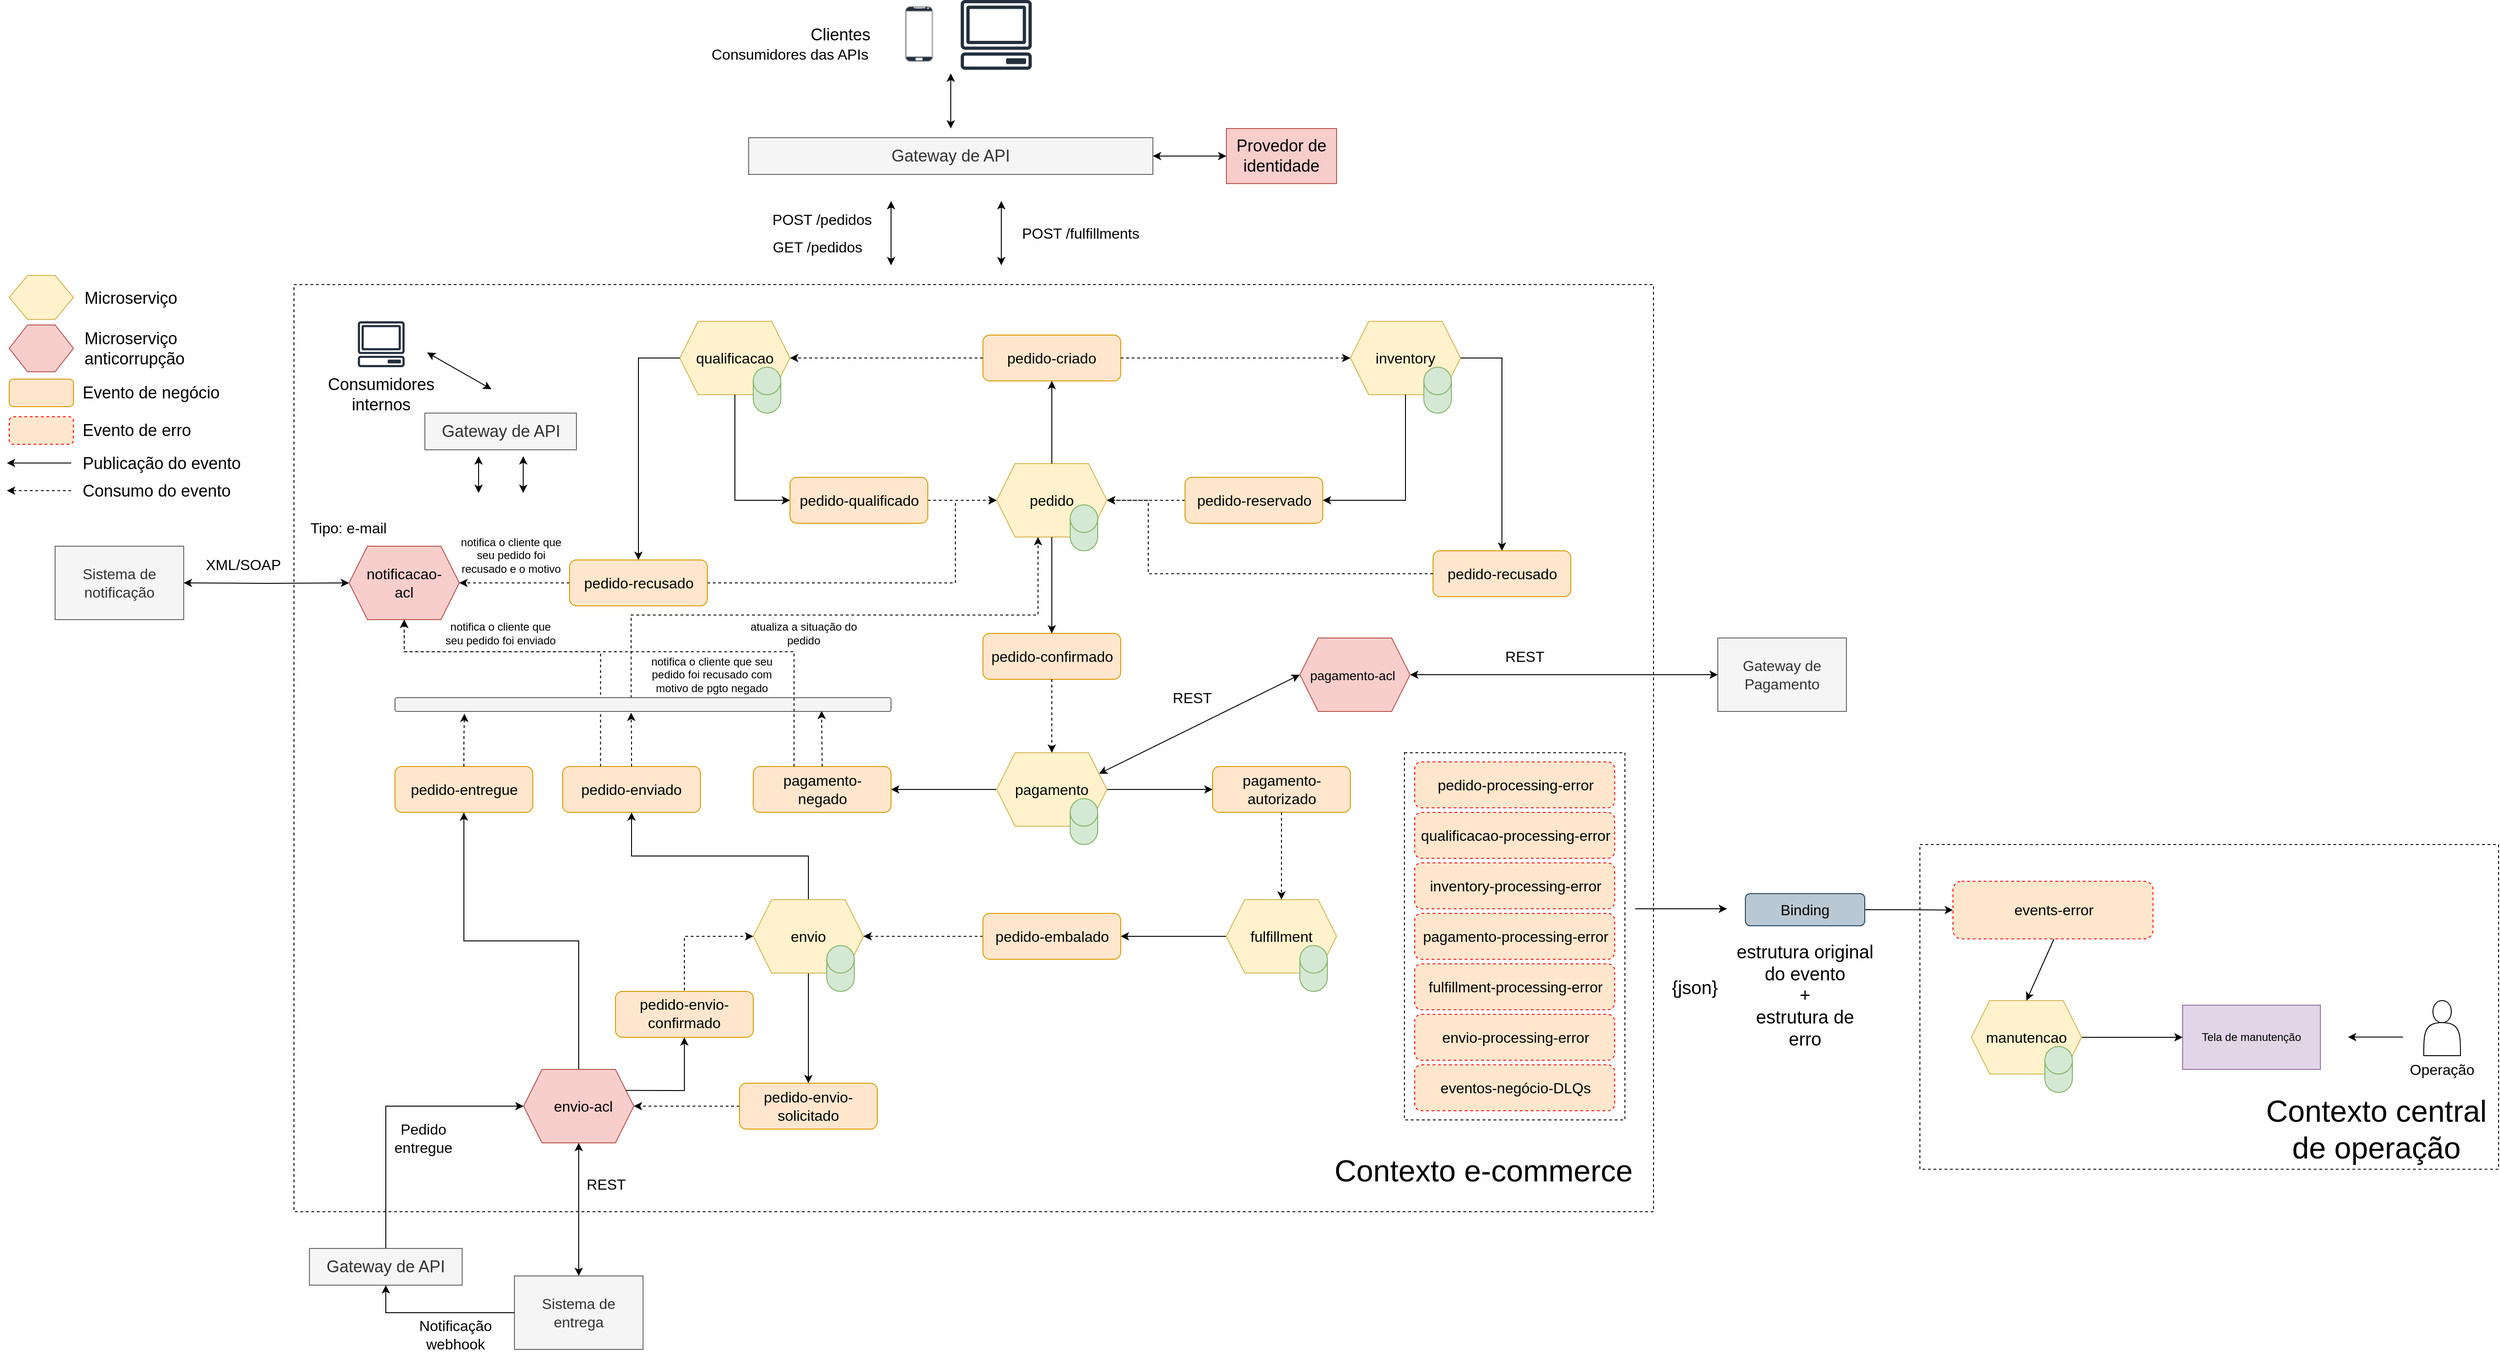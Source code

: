 <mxfile version="20.8.10" type="device"><diagram name="Página-1" id="nnZFmFOOJVzah6RzFUVj"><mxGraphModel dx="2688" dy="519" grid="1" gridSize="10" guides="1" tooltips="1" connect="1" arrows="1" fold="1" page="1" pageScale="1" pageWidth="827" pageHeight="1169" math="0" shadow="0"><root><mxCell id="0"/><mxCell id="1" parent="0"/><mxCell id="te5fHK1cPDC6PeYiowHv-1" value="" style="rounded=0;whiteSpace=wrap;html=1;fillColor=none;dashed=1;" vertex="1" parent="1"><mxGeometry x="-1320" y="350" width="1480" height="1010" as="geometry"/></mxCell><mxCell id="te5fHK1cPDC6PeYiowHv-2" value="" style="rounded=0;whiteSpace=wrap;html=1;fillColor=none;dashed=1;" vertex="1" parent="1"><mxGeometry x="-111.13" y="860" width="240" height="400" as="geometry"/></mxCell><mxCell id="te5fHK1cPDC6PeYiowHv-3" value="" style="rounded=0;whiteSpace=wrap;html=1;fillColor=none;dashed=1;" vertex="1" parent="1"><mxGeometry x="450" y="960" width="630" height="353.79" as="geometry"/></mxCell><mxCell id="te5fHK1cPDC6PeYiowHv-4" style="edgeStyle=orthogonalEdgeStyle;rounded=0;orthogonalLoop=1;jettySize=auto;html=1;exitX=0.5;exitY=0;exitDx=0;exitDy=0;entryX=0.5;entryY=1;entryDx=0;entryDy=0;" edge="1" parent="1" source="te5fHK1cPDC6PeYiowHv-6" target="te5fHK1cPDC6PeYiowHv-58"><mxGeometry relative="1" as="geometry"/></mxCell><mxCell id="te5fHK1cPDC6PeYiowHv-5" style="edgeStyle=orthogonalEdgeStyle;rounded=0;orthogonalLoop=1;jettySize=auto;html=1;exitX=0.5;exitY=1;exitDx=0;exitDy=0;entryX=0.5;entryY=0;entryDx=0;entryDy=0;" edge="1" parent="1" source="te5fHK1cPDC6PeYiowHv-6" target="te5fHK1cPDC6PeYiowHv-127"><mxGeometry relative="1" as="geometry"/></mxCell><mxCell id="te5fHK1cPDC6PeYiowHv-6" value="" style="shape=hexagon;perimeter=hexagonPerimeter2;whiteSpace=wrap;html=1;fixedSize=1;fillColor=#fff2cc;strokeColor=#d6b656;" vertex="1" parent="1"><mxGeometry x="-820" y="1020" width="120" height="80" as="geometry"/></mxCell><mxCell id="te5fHK1cPDC6PeYiowHv-7" value="envio" style="text;html=1;strokeColor=none;fillColor=none;align=center;verticalAlign=middle;whiteSpace=wrap;rounded=0;fontSize=16;" vertex="1" parent="1"><mxGeometry x="-800" y="1035" width="80" height="50" as="geometry"/></mxCell><mxCell id="te5fHK1cPDC6PeYiowHv-8" value="" style="shape=cylinder3;whiteSpace=wrap;html=1;boundedLbl=1;backgroundOutline=1;size=15;fontSize=18;fillColor=#d5e8d4;strokeColor=#82b366;" vertex="1" parent="1"><mxGeometry x="-740" y="1070" width="30" height="50" as="geometry"/></mxCell><mxCell id="te5fHK1cPDC6PeYiowHv-9" value="Gateway de API" style="rounded=0;whiteSpace=wrap;html=1;fontSize=18;fillColor=#f5f5f5;strokeColor=#666666;fontColor=#333333;" vertex="1" parent="1"><mxGeometry x="-825" y="190" width="440" height="40" as="geometry"/></mxCell><mxCell id="te5fHK1cPDC6PeYiowHv-10" value="" style="verticalLabelPosition=bottom;verticalAlign=top;html=1;shadow=0;dashed=0;strokeWidth=1;shape=mxgraph.android.phone2;strokeColor=#c0c0c0;fontSize=18;fillColor=#232F3D;" vertex="1" parent="1"><mxGeometry x="-654.5" y="47" width="30" height="60" as="geometry"/></mxCell><mxCell id="te5fHK1cPDC6PeYiowHv-11" value="" style="sketch=0;outlineConnect=0;fontColor=#232F3E;gradientColor=none;fillColor=#232F3D;strokeColor=none;dashed=0;verticalLabelPosition=bottom;verticalAlign=top;align=center;html=1;fontSize=12;fontStyle=0;aspect=fixed;pointerEvents=1;shape=mxgraph.aws4.client;" vertex="1" parent="1"><mxGeometry x="-594.5" y="40" width="78" height="76" as="geometry"/></mxCell><mxCell id="te5fHK1cPDC6PeYiowHv-12" value="&lt;font style=&quot;font-size: 18px;&quot;&gt;Clientes&lt;/font&gt;" style="text;html=1;strokeColor=none;fillColor=none;align=center;verticalAlign=middle;whiteSpace=wrap;rounded=0;fontSize=16;" vertex="1" parent="1"><mxGeometry x="-765" y="58" width="80" height="40" as="geometry"/></mxCell><mxCell id="te5fHK1cPDC6PeYiowHv-13" style="edgeStyle=orthogonalEdgeStyle;rounded=0;orthogonalLoop=1;jettySize=auto;html=1;exitX=0;exitY=0.5;exitDx=0;exitDy=0;entryX=1;entryY=0.5;entryDx=0;entryDy=0;" edge="1" parent="1" source="te5fHK1cPDC6PeYiowHv-16" target="te5fHK1cPDC6PeYiowHv-52"><mxGeometry relative="1" as="geometry"><mxPoint x="-620" y="960" as="targetPoint"/></mxGeometry></mxCell><mxCell id="te5fHK1cPDC6PeYiowHv-14" style="edgeStyle=orthogonalEdgeStyle;rounded=0;orthogonalLoop=1;jettySize=auto;html=1;exitX=1;exitY=0.5;exitDx=0;exitDy=0;entryX=0;entryY=0.5;entryDx=0;entryDy=0;" edge="1" parent="1" source="te5fHK1cPDC6PeYiowHv-16" target="te5fHK1cPDC6PeYiowHv-49"><mxGeometry relative="1" as="geometry"/></mxCell><mxCell id="te5fHK1cPDC6PeYiowHv-15" style="rounded=0;orthogonalLoop=1;jettySize=auto;html=1;exitX=1;exitY=0.25;exitDx=0;exitDy=0;entryX=0;entryY=0.5;entryDx=0;entryDy=0;startArrow=classic;startFill=1;" edge="1" parent="1" source="te5fHK1cPDC6PeYiowHv-16" target="te5fHK1cPDC6PeYiowHv-31"><mxGeometry relative="1" as="geometry"/></mxCell><mxCell id="te5fHK1cPDC6PeYiowHv-16" value="" style="shape=hexagon;perimeter=hexagonPerimeter2;whiteSpace=wrap;html=1;fixedSize=1;fillColor=#fff2cc;strokeColor=#d6b656;" vertex="1" parent="1"><mxGeometry x="-555" y="860" width="120" height="80" as="geometry"/></mxCell><mxCell id="te5fHK1cPDC6PeYiowHv-17" value="pagamento" style="text;html=1;strokeColor=none;fillColor=none;align=center;verticalAlign=middle;whiteSpace=wrap;rounded=0;fontSize=16;" vertex="1" parent="1"><mxGeometry x="-533.75" y="875" width="77.5" height="50" as="geometry"/></mxCell><mxCell id="te5fHK1cPDC6PeYiowHv-18" value="" style="shape=cylinder3;whiteSpace=wrap;html=1;boundedLbl=1;backgroundOutline=1;size=15;fontSize=18;fillColor=#d5e8d4;strokeColor=#82b366;" vertex="1" parent="1"><mxGeometry x="-475" y="910" width="30" height="50" as="geometry"/></mxCell><mxCell id="te5fHK1cPDC6PeYiowHv-19" value="" style="endArrow=classic;html=1;rounded=0;strokeWidth=1;fontSize=18;startArrow=classic;startFill=1;" edge="1" parent="1"><mxGeometry width="50" height="50" relative="1" as="geometry"><mxPoint x="-605" y="120" as="sourcePoint"/><mxPoint x="-605" y="180" as="targetPoint"/></mxGeometry></mxCell><mxCell id="te5fHK1cPDC6PeYiowHv-20" value="&lt;font style=&quot;font-size: 18px;&quot;&gt;Provedor de identidade&lt;/font&gt;" style="rounded=0;whiteSpace=wrap;html=1;fillColor=#f8cecc;strokeColor=#b85450;" vertex="1" parent="1"><mxGeometry x="-305" y="180" width="120" height="60" as="geometry"/></mxCell><mxCell id="te5fHK1cPDC6PeYiowHv-21" value="" style="endArrow=classic;startArrow=classic;html=1;rounded=0;fontSize=18;exitX=1;exitY=0.5;exitDx=0;exitDy=0;entryX=0;entryY=0.5;entryDx=0;entryDy=0;" edge="1" parent="1" source="te5fHK1cPDC6PeYiowHv-9" target="te5fHK1cPDC6PeYiowHv-20"><mxGeometry width="50" height="50" relative="1" as="geometry"><mxPoint x="-355" y="280" as="sourcePoint"/><mxPoint x="-305" y="230" as="targetPoint"/></mxGeometry></mxCell><mxCell id="te5fHK1cPDC6PeYiowHv-22" value="&lt;font style=&quot;font-size: 16px;&quot;&gt;POST /pedidos&lt;/font&gt;" style="text;html=1;strokeColor=none;fillColor=none;align=center;verticalAlign=middle;whiteSpace=wrap;rounded=0;fontSize=18;" vertex="1" parent="1"><mxGeometry x="-810" y="264" width="130" height="30" as="geometry"/></mxCell><mxCell id="te5fHK1cPDC6PeYiowHv-23" value="&lt;font style=&quot;font-size: 16px;&quot;&gt;POST /fulfillments&lt;/font&gt;" style="text;html=1;strokeColor=none;fillColor=none;align=center;verticalAlign=middle;whiteSpace=wrap;rounded=0;fontSize=18;" vertex="1" parent="1"><mxGeometry x="-537" y="279" width="147" height="30" as="geometry"/></mxCell><mxCell id="te5fHK1cPDC6PeYiowHv-24" value="&lt;font style=&quot;font-size: 33px;&quot;&gt;Contexto e-commerce&lt;/font&gt;" style="text;html=1;strokeColor=none;fillColor=none;align=center;verticalAlign=middle;whiteSpace=wrap;rounded=0;fontSize=16;" vertex="1" parent="1"><mxGeometry x="-195" y="1285" width="340" height="60" as="geometry"/></mxCell><mxCell id="te5fHK1cPDC6PeYiowHv-25" value="&lt;font style=&quot;font-size: 16px;&quot;&gt;Consumidores das APIs&lt;/font&gt;" style="text;html=1;strokeColor=none;fillColor=none;align=center;verticalAlign=middle;whiteSpace=wrap;rounded=0;fontSize=16;" vertex="1" parent="1"><mxGeometry x="-875" y="82" width="190" height="34" as="geometry"/></mxCell><mxCell id="te5fHK1cPDC6PeYiowHv-26" style="edgeStyle=orthogonalEdgeStyle;rounded=0;orthogonalLoop=1;jettySize=auto;html=1;exitX=0;exitY=0.5;exitDx=0;exitDy=0;entryX=1;entryY=0.5;entryDx=0;entryDy=0;" edge="1" parent="1" source="te5fHK1cPDC6PeYiowHv-27" target="te5fHK1cPDC6PeYiowHv-56"><mxGeometry relative="1" as="geometry"/></mxCell><mxCell id="te5fHK1cPDC6PeYiowHv-27" value="" style="shape=hexagon;perimeter=hexagonPerimeter2;whiteSpace=wrap;html=1;fixedSize=1;fillColor=#fff2cc;strokeColor=#d6b656;" vertex="1" parent="1"><mxGeometry x="-305" y="1020" width="120" height="80" as="geometry"/></mxCell><mxCell id="te5fHK1cPDC6PeYiowHv-28" value="fulfillment" style="text;html=1;strokeColor=none;fillColor=none;align=center;verticalAlign=middle;whiteSpace=wrap;rounded=0;fontSize=16;" vertex="1" parent="1"><mxGeometry x="-295" y="1035" width="100" height="50" as="geometry"/></mxCell><mxCell id="te5fHK1cPDC6PeYiowHv-29" value="" style="shape=cylinder3;whiteSpace=wrap;html=1;boundedLbl=1;backgroundOutline=1;size=15;fontSize=18;fillColor=#d5e8d4;strokeColor=#82b366;" vertex="1" parent="1"><mxGeometry x="-225" y="1070" width="30" height="50" as="geometry"/></mxCell><mxCell id="te5fHK1cPDC6PeYiowHv-30" style="edgeStyle=orthogonalEdgeStyle;rounded=0;orthogonalLoop=1;jettySize=auto;html=1;exitX=1;exitY=0.5;exitDx=0;exitDy=0;entryX=0;entryY=0.5;entryDx=0;entryDy=0;startArrow=classic;startFill=1;" edge="1" parent="1" source="te5fHK1cPDC6PeYiowHv-31" target="te5fHK1cPDC6PeYiowHv-138"><mxGeometry relative="1" as="geometry"/></mxCell><mxCell id="te5fHK1cPDC6PeYiowHv-31" value="" style="shape=hexagon;perimeter=hexagonPerimeter2;whiteSpace=wrap;html=1;fixedSize=1;fillColor=#f8cecc;strokeColor=#b85450;" vertex="1" parent="1"><mxGeometry x="-225" y="735" width="120" height="80" as="geometry"/></mxCell><mxCell id="te5fHK1cPDC6PeYiowHv-32" value="&lt;font style=&quot;font-size: 14px;&quot;&gt;pagamento-acl&lt;/font&gt;" style="text;html=1;strokeColor=none;fillColor=none;align=center;verticalAlign=middle;whiteSpace=wrap;rounded=0;fontSize=16;" vertex="1" parent="1"><mxGeometry x="-215" y="750" width="95" height="50" as="geometry"/></mxCell><mxCell id="te5fHK1cPDC6PeYiowHv-33" style="edgeStyle=orthogonalEdgeStyle;rounded=0;orthogonalLoop=1;jettySize=auto;html=1;exitX=0.5;exitY=1;exitDx=0;exitDy=0;startArrow=classic;startFill=1;" edge="1" parent="1" source="te5fHK1cPDC6PeYiowHv-35" target="te5fHK1cPDC6PeYiowHv-129"><mxGeometry relative="1" as="geometry"/></mxCell><mxCell id="te5fHK1cPDC6PeYiowHv-34" style="edgeStyle=orthogonalEdgeStyle;rounded=0;orthogonalLoop=1;jettySize=auto;html=1;exitX=0.5;exitY=0;exitDx=0;exitDy=0;entryX=0.5;entryY=1;entryDx=0;entryDy=0;" edge="1" parent="1" source="te5fHK1cPDC6PeYiowHv-35" target="te5fHK1cPDC6PeYiowHv-64"><mxGeometry relative="1" as="geometry"/></mxCell><mxCell id="te5fHK1cPDC6PeYiowHv-35" value="" style="shape=hexagon;perimeter=hexagonPerimeter2;whiteSpace=wrap;html=1;fixedSize=1;fillColor=#f8cecc;strokeColor=#b85450;" vertex="1" parent="1"><mxGeometry x="-1070" y="1205" width="120" height="80" as="geometry"/></mxCell><mxCell id="te5fHK1cPDC6PeYiowHv-36" value="&lt;font style=&quot;font-size: 16px;&quot;&gt;envio-acl&lt;/font&gt;" style="text;html=1;strokeColor=none;fillColor=none;align=center;verticalAlign=middle;whiteSpace=wrap;rounded=0;fontSize=16;" vertex="1" parent="1"><mxGeometry x="-1040" y="1220" width="70" height="50" as="geometry"/></mxCell><mxCell id="te5fHK1cPDC6PeYiowHv-37" value="" style="shape=hexagon;perimeter=hexagonPerimeter2;whiteSpace=wrap;html=1;fixedSize=1;fillColor=#f8cecc;strokeColor=#b85450;" vertex="1" parent="1"><mxGeometry x="-1260" y="635" width="120" height="80" as="geometry"/></mxCell><mxCell id="te5fHK1cPDC6PeYiowHv-38" style="edgeStyle=orthogonalEdgeStyle;rounded=0;orthogonalLoop=1;jettySize=auto;html=1;startArrow=classic;startFill=1;" edge="1" parent="1" target="te5fHK1cPDC6PeYiowHv-135"><mxGeometry relative="1" as="geometry"><mxPoint x="-1260" y="675" as="sourcePoint"/></mxGeometry></mxCell><mxCell id="te5fHK1cPDC6PeYiowHv-39" value="&lt;font style=&quot;font-size: 16px;&quot;&gt;notificacao-acl&lt;/font&gt;" style="text;html=1;strokeColor=none;fillColor=none;align=center;verticalAlign=middle;whiteSpace=wrap;rounded=0;fontSize=16;" vertex="1" parent="1"><mxGeometry x="-1250" y="650" width="100" height="50" as="geometry"/></mxCell><mxCell id="te5fHK1cPDC6PeYiowHv-40" style="edgeStyle=orthogonalEdgeStyle;rounded=0;orthogonalLoop=1;jettySize=auto;html=1;exitX=1;exitY=0.5;exitDx=0;exitDy=0;entryX=0;entryY=0.5;entryDx=0;entryDy=0;dashed=1;" edge="1" parent="1" source="te5fHK1cPDC6PeYiowHv-106" target="te5fHK1cPDC6PeYiowHv-88"><mxGeometry relative="1" as="geometry"/></mxCell><mxCell id="te5fHK1cPDC6PeYiowHv-41" style="edgeStyle=orthogonalEdgeStyle;rounded=0;orthogonalLoop=1;jettySize=auto;html=1;exitX=0;exitY=0.5;exitDx=0;exitDy=0;entryX=1;entryY=0.5;entryDx=0;entryDy=0;dashed=1;" edge="1" parent="1" source="te5fHK1cPDC6PeYiowHv-109" target="te5fHK1cPDC6PeYiowHv-88"><mxGeometry relative="1" as="geometry"/></mxCell><mxCell id="te5fHK1cPDC6PeYiowHv-42" value="" style="rounded=1;whiteSpace=wrap;html=1;fillColor=#ffe6cc;strokeColor=#d79b00;" vertex="1" parent="1"><mxGeometry x="-570" y="730" width="150" height="50" as="geometry"/></mxCell><mxCell id="te5fHK1cPDC6PeYiowHv-43" style="edgeStyle=orthogonalEdgeStyle;rounded=0;orthogonalLoop=1;jettySize=auto;html=1;exitX=0.5;exitY=1;exitDx=0;exitDy=0;entryX=0.5;entryY=0;entryDx=0;entryDy=0;dashed=1;" edge="1" parent="1" source="te5fHK1cPDC6PeYiowHv-44" target="te5fHK1cPDC6PeYiowHv-16"><mxGeometry relative="1" as="geometry"/></mxCell><mxCell id="te5fHK1cPDC6PeYiowHv-44" value="pedido-confirmado" style="text;html=1;strokeColor=none;fillColor=none;align=center;verticalAlign=middle;whiteSpace=wrap;rounded=0;fontSize=16;" vertex="1" parent="1"><mxGeometry x="-562.5" y="730" width="135" height="50" as="geometry"/></mxCell><mxCell id="te5fHK1cPDC6PeYiowHv-45" style="edgeStyle=orthogonalEdgeStyle;rounded=0;orthogonalLoop=1;jettySize=auto;html=1;exitX=1;exitY=0.5;exitDx=0;exitDy=0;entryX=0;entryY=0.5;entryDx=0;entryDy=0;dashed=1;" edge="1" parent="1" source="te5fHK1cPDC6PeYiowHv-47" target="te5fHK1cPDC6PeYiowHv-88"><mxGeometry relative="1" as="geometry"><Array as="points"><mxPoint x="-600" y="675"/><mxPoint x="-600" y="585"/></Array></mxGeometry></mxCell><mxCell id="te5fHK1cPDC6PeYiowHv-46" style="edgeStyle=orthogonalEdgeStyle;rounded=0;orthogonalLoop=1;jettySize=auto;html=1;exitX=0;exitY=0.5;exitDx=0;exitDy=0;entryX=1;entryY=0.5;entryDx=0;entryDy=0;dashed=1;" edge="1" parent="1" source="te5fHK1cPDC6PeYiowHv-47" target="te5fHK1cPDC6PeYiowHv-37"><mxGeometry relative="1" as="geometry"/></mxCell><mxCell id="te5fHK1cPDC6PeYiowHv-47" value="" style="rounded=1;whiteSpace=wrap;html=1;fillColor=#ffe6cc;strokeColor=#d79b00;" vertex="1" parent="1"><mxGeometry x="-1020" y="650" width="150" height="50" as="geometry"/></mxCell><mxCell id="te5fHK1cPDC6PeYiowHv-48" value="pedido-recusado" style="text;html=1;strokeColor=none;fillColor=none;align=center;verticalAlign=middle;whiteSpace=wrap;rounded=0;fontSize=16;" vertex="1" parent="1"><mxGeometry x="-1012.5" y="650" width="135" height="50" as="geometry"/></mxCell><mxCell id="te5fHK1cPDC6PeYiowHv-49" value="" style="rounded=1;whiteSpace=wrap;html=1;fillColor=#ffe6cc;strokeColor=#d79b00;" vertex="1" parent="1"><mxGeometry x="-320" y="875" width="150" height="50" as="geometry"/></mxCell><mxCell id="te5fHK1cPDC6PeYiowHv-50" style="edgeStyle=orthogonalEdgeStyle;rounded=0;orthogonalLoop=1;jettySize=auto;html=1;entryX=0.5;entryY=0;entryDx=0;entryDy=0;dashed=1;" edge="1" parent="1" source="te5fHK1cPDC6PeYiowHv-51" target="te5fHK1cPDC6PeYiowHv-27"><mxGeometry relative="1" as="geometry"/></mxCell><mxCell id="te5fHK1cPDC6PeYiowHv-51" value="pagamento-autorizado" style="text;html=1;strokeColor=none;fillColor=none;align=center;verticalAlign=middle;whiteSpace=wrap;rounded=0;fontSize=16;" vertex="1" parent="1"><mxGeometry x="-312.5" y="875" width="135" height="50" as="geometry"/></mxCell><mxCell id="te5fHK1cPDC6PeYiowHv-52" value="" style="rounded=1;whiteSpace=wrap;html=1;fillColor=#ffe6cc;strokeColor=#d79b00;" vertex="1" parent="1"><mxGeometry x="-820" y="875" width="150" height="50" as="geometry"/></mxCell><mxCell id="te5fHK1cPDC6PeYiowHv-53" style="rounded=0;orthogonalLoop=1;jettySize=auto;html=1;exitX=0.5;exitY=0;exitDx=0;exitDy=0;entryX=0.86;entryY=0.95;entryDx=0;entryDy=0;entryPerimeter=0;dashed=1;" edge="1" parent="1" source="te5fHK1cPDC6PeYiowHv-54" target="te5fHK1cPDC6PeYiowHv-134"><mxGeometry relative="1" as="geometry"><mxPoint x="-740" y="840" as="targetPoint"/></mxGeometry></mxCell><mxCell id="te5fHK1cPDC6PeYiowHv-54" value="pagamento-negado" style="text;html=1;strokeColor=none;fillColor=none;align=center;verticalAlign=middle;whiteSpace=wrap;rounded=0;fontSize=16;" vertex="1" parent="1"><mxGeometry x="-806.25" y="875" width="122.5" height="50" as="geometry"/></mxCell><mxCell id="te5fHK1cPDC6PeYiowHv-55" style="edgeStyle=orthogonalEdgeStyle;rounded=0;orthogonalLoop=1;jettySize=auto;html=1;exitX=0;exitY=0.5;exitDx=0;exitDy=0;entryX=1;entryY=0.5;entryDx=0;entryDy=0;dashed=1;" edge="1" parent="1" source="te5fHK1cPDC6PeYiowHv-56" target="te5fHK1cPDC6PeYiowHv-6"><mxGeometry relative="1" as="geometry"/></mxCell><mxCell id="te5fHK1cPDC6PeYiowHv-56" value="" style="rounded=1;whiteSpace=wrap;html=1;fillColor=#ffe6cc;strokeColor=#d79b00;" vertex="1" parent="1"><mxGeometry x="-570" y="1035" width="150" height="50" as="geometry"/></mxCell><mxCell id="te5fHK1cPDC6PeYiowHv-57" value="pedido-embalado" style="text;html=1;strokeColor=none;fillColor=none;align=center;verticalAlign=middle;whiteSpace=wrap;rounded=0;fontSize=16;" vertex="1" parent="1"><mxGeometry x="-562.5" y="1035" width="135" height="50" as="geometry"/></mxCell><mxCell id="te5fHK1cPDC6PeYiowHv-58" value="" style="rounded=1;whiteSpace=wrap;html=1;fillColor=#ffe6cc;strokeColor=#d79b00;" vertex="1" parent="1"><mxGeometry x="-1027.5" y="875" width="150" height="50" as="geometry"/></mxCell><mxCell id="te5fHK1cPDC6PeYiowHv-59" style="edgeStyle=orthogonalEdgeStyle;rounded=0;orthogonalLoop=1;jettySize=auto;html=1;exitX=0.5;exitY=0;exitDx=0;exitDy=0;entryX=0.476;entryY=1.089;entryDx=0;entryDy=0;entryPerimeter=0;dashed=1;" edge="1" parent="1" source="te5fHK1cPDC6PeYiowHv-61" target="te5fHK1cPDC6PeYiowHv-134"><mxGeometry relative="1" as="geometry"/></mxCell><mxCell id="te5fHK1cPDC6PeYiowHv-60" style="edgeStyle=orthogonalEdgeStyle;rounded=0;orthogonalLoop=1;jettySize=auto;html=1;exitX=0.25;exitY=0;exitDx=0;exitDy=0;entryX=0.5;entryY=1;entryDx=0;entryDy=0;dashed=1;" edge="1" parent="1" source="te5fHK1cPDC6PeYiowHv-61" target="te5fHK1cPDC6PeYiowHv-37"><mxGeometry relative="1" as="geometry"><Array as="points"><mxPoint x="-986" y="750"/><mxPoint x="-1200" y="750"/></Array></mxGeometry></mxCell><mxCell id="te5fHK1cPDC6PeYiowHv-61" value="pedido-enviado" style="text;html=1;strokeColor=none;fillColor=none;align=center;verticalAlign=middle;whiteSpace=wrap;rounded=0;fontSize=16;" vertex="1" parent="1"><mxGeometry x="-1020" y="875" width="135" height="50" as="geometry"/></mxCell><mxCell id="te5fHK1cPDC6PeYiowHv-62" value="" style="rounded=1;whiteSpace=wrap;html=1;fillColor=#ffe6cc;strokeColor=#d79b00;" vertex="1" parent="1"><mxGeometry x="-1210" y="875" width="150" height="50" as="geometry"/></mxCell><mxCell id="te5fHK1cPDC6PeYiowHv-63" style="edgeStyle=orthogonalEdgeStyle;rounded=0;orthogonalLoop=1;jettySize=auto;html=1;exitX=0.5;exitY=0;exitDx=0;exitDy=0;entryX=0.14;entryY=1.163;entryDx=0;entryDy=0;entryPerimeter=0;dashed=1;" edge="1" parent="1" source="te5fHK1cPDC6PeYiowHv-64" target="te5fHK1cPDC6PeYiowHv-134"><mxGeometry relative="1" as="geometry"/></mxCell><mxCell id="te5fHK1cPDC6PeYiowHv-64" value="pedido-entregue" style="text;html=1;strokeColor=none;fillColor=none;align=center;verticalAlign=middle;whiteSpace=wrap;rounded=0;fontSize=16;" vertex="1" parent="1"><mxGeometry x="-1202.5" y="875" width="135" height="50" as="geometry"/></mxCell><mxCell id="te5fHK1cPDC6PeYiowHv-65" value="" style="group" connectable="0" vertex="1" parent="1"><mxGeometry x="-100" y="1035" width="220" height="50" as="geometry"/></mxCell><mxCell id="te5fHK1cPDC6PeYiowHv-66" value="" style="rounded=1;whiteSpace=wrap;html=1;fillColor=#ffe6cc;strokeColor=#FF0000;dashed=1;" vertex="1" parent="te5fHK1cPDC6PeYiowHv-65"><mxGeometry width="217.75" height="50" as="geometry"/></mxCell><mxCell id="te5fHK1cPDC6PeYiowHv-67" value="&lt;font style=&quot;font-size: 16px;&quot;&gt;pagamento-processing-error&lt;/font&gt;" style="text;html=1;strokeColor=none;fillColor=none;align=center;verticalAlign=middle;whiteSpace=wrap;rounded=0;fontSize=16;" vertex="1" parent="te5fHK1cPDC6PeYiowHv-65"><mxGeometry width="220" height="50" as="geometry"/></mxCell><mxCell id="te5fHK1cPDC6PeYiowHv-68" value="" style="group" connectable="0" vertex="1" parent="1"><mxGeometry x="-100" y="1145" width="220" height="50" as="geometry"/></mxCell><mxCell id="te5fHK1cPDC6PeYiowHv-69" value="" style="rounded=1;whiteSpace=wrap;html=1;fillColor=#ffe6cc;strokeColor=#FF0000;dashed=1;" vertex="1" parent="te5fHK1cPDC6PeYiowHv-68"><mxGeometry width="217.75" height="50" as="geometry"/></mxCell><mxCell id="te5fHK1cPDC6PeYiowHv-70" value="&lt;font style=&quot;font-size: 16px;&quot;&gt;envio-processing-error&lt;/font&gt;" style="text;html=1;strokeColor=none;fillColor=none;align=center;verticalAlign=middle;whiteSpace=wrap;rounded=0;fontSize=16;" vertex="1" parent="te5fHK1cPDC6PeYiowHv-68"><mxGeometry width="220" height="50" as="geometry"/></mxCell><mxCell id="te5fHK1cPDC6PeYiowHv-71" value="" style="group" connectable="0" vertex="1" parent="1"><mxGeometry x="-100" y="870" width="220" height="50" as="geometry"/></mxCell><mxCell id="te5fHK1cPDC6PeYiowHv-72" value="" style="rounded=1;whiteSpace=wrap;html=1;fillColor=#ffe6cc;strokeColor=#FF0000;dashed=1;" vertex="1" parent="te5fHK1cPDC6PeYiowHv-71"><mxGeometry width="217.75" height="50" as="geometry"/></mxCell><mxCell id="te5fHK1cPDC6PeYiowHv-73" value="&lt;font style=&quot;font-size: 16px;&quot;&gt;pedido-processing-error&lt;/font&gt;" style="text;html=1;strokeColor=none;fillColor=none;align=center;verticalAlign=middle;whiteSpace=wrap;rounded=0;fontSize=16;" vertex="1" parent="te5fHK1cPDC6PeYiowHv-71"><mxGeometry width="220" height="50" as="geometry"/></mxCell><mxCell id="te5fHK1cPDC6PeYiowHv-74" value="" style="group" connectable="0" vertex="1" parent="1"><mxGeometry x="-100" y="980" width="220" height="50" as="geometry"/></mxCell><mxCell id="te5fHK1cPDC6PeYiowHv-75" value="" style="rounded=1;whiteSpace=wrap;html=1;fillColor=#ffe6cc;strokeColor=#FF0000;dashed=1;" vertex="1" parent="te5fHK1cPDC6PeYiowHv-74"><mxGeometry width="217.75" height="50" as="geometry"/></mxCell><mxCell id="te5fHK1cPDC6PeYiowHv-76" value="&lt;font style=&quot;font-size: 16px;&quot;&gt;inventory-processing-error&lt;/font&gt;" style="text;html=1;strokeColor=none;fillColor=none;align=center;verticalAlign=middle;whiteSpace=wrap;rounded=0;fontSize=16;" vertex="1" parent="te5fHK1cPDC6PeYiowHv-74"><mxGeometry width="220" height="50" as="geometry"/></mxCell><mxCell id="te5fHK1cPDC6PeYiowHv-77" value="" style="group" connectable="0" vertex="1" parent="1"><mxGeometry x="-100" y="1090" width="220" height="50" as="geometry"/></mxCell><mxCell id="te5fHK1cPDC6PeYiowHv-78" value="" style="rounded=1;whiteSpace=wrap;html=1;fillColor=#ffe6cc;strokeColor=#FF0000;dashed=1;" vertex="1" parent="te5fHK1cPDC6PeYiowHv-77"><mxGeometry width="217.75" height="50" as="geometry"/></mxCell><mxCell id="te5fHK1cPDC6PeYiowHv-79" value="&lt;font style=&quot;font-size: 16px;&quot;&gt;fulfillment-processing-error&lt;/font&gt;" style="text;html=1;strokeColor=none;fillColor=none;align=center;verticalAlign=middle;whiteSpace=wrap;rounded=0;fontSize=16;" vertex="1" parent="te5fHK1cPDC6PeYiowHv-77"><mxGeometry width="220" height="50" as="geometry"/></mxCell><mxCell id="te5fHK1cPDC6PeYiowHv-80" style="edgeStyle=orthogonalEdgeStyle;rounded=0;orthogonalLoop=1;jettySize=auto;html=1;exitX=1;exitY=0.5;exitDx=0;exitDy=0;entryX=0;entryY=0.5;entryDx=0;entryDy=0;" edge="1" parent="1" source="te5fHK1cPDC6PeYiowHv-81" target="te5fHK1cPDC6PeYiowHv-152"><mxGeometry relative="1" as="geometry"/></mxCell><mxCell id="te5fHK1cPDC6PeYiowHv-81" value="" style="shape=hexagon;perimeter=hexagonPerimeter2;whiteSpace=wrap;html=1;fixedSize=1;fillColor=#fff2cc;strokeColor=#d6b656;" vertex="1" parent="1"><mxGeometry x="506" y="1130" width="120" height="80" as="geometry"/></mxCell><mxCell id="te5fHK1cPDC6PeYiowHv-82" value="manutencao" style="text;html=1;strokeColor=none;fillColor=none;align=center;verticalAlign=middle;whiteSpace=wrap;rounded=0;fontSize=16;" vertex="1" parent="1"><mxGeometry x="516" y="1145" width="100" height="50" as="geometry"/></mxCell><mxCell id="te5fHK1cPDC6PeYiowHv-83" value="" style="shape=cylinder3;whiteSpace=wrap;html=1;boundedLbl=1;backgroundOutline=1;size=15;fontSize=18;fillColor=#d5e8d4;strokeColor=#82b366;" vertex="1" parent="1"><mxGeometry x="586" y="1180" width="30" height="50" as="geometry"/></mxCell><mxCell id="te5fHK1cPDC6PeYiowHv-84" value="&lt;font style=&quot;font-size: 18px;&quot;&gt;Consumidores&lt;br&gt;internos&lt;/font&gt;" style="text;html=1;strokeColor=none;fillColor=none;align=center;verticalAlign=middle;whiteSpace=wrap;rounded=0;fontSize=16;" vertex="1" parent="1"><mxGeometry x="-1295" y="450" width="140" height="40" as="geometry"/></mxCell><mxCell id="te5fHK1cPDC6PeYiowHv-85" value="" style="sketch=0;outlineConnect=0;fontColor=#232F3E;gradientColor=none;fillColor=#232F3D;strokeColor=none;dashed=0;verticalLabelPosition=bottom;verticalAlign=top;align=center;html=1;fontSize=12;fontStyle=0;aspect=fixed;pointerEvents=1;shape=mxgraph.aws4.client;" vertex="1" parent="1"><mxGeometry x="-1250.66" y="390" width="51.32" height="50" as="geometry"/></mxCell><mxCell id="te5fHK1cPDC6PeYiowHv-86" value="" style="endArrow=classic;startArrow=classic;html=1;rounded=0;" edge="1" parent="1"><mxGeometry width="50" height="50" relative="1" as="geometry"><mxPoint x="-1175" y="424" as="sourcePoint"/><mxPoint x="-1105" y="464" as="targetPoint"/></mxGeometry></mxCell><mxCell id="te5fHK1cPDC6PeYiowHv-87" value="" style="group" connectable="0" vertex="1" parent="1"><mxGeometry x="-555" y="540" width="120" height="100" as="geometry"/></mxCell><mxCell id="te5fHK1cPDC6PeYiowHv-88" value="" style="shape=hexagon;perimeter=hexagonPerimeter2;whiteSpace=wrap;html=1;fixedSize=1;fillColor=#fff2cc;strokeColor=#d6b656;" vertex="1" parent="te5fHK1cPDC6PeYiowHv-87"><mxGeometry y="5" width="120" height="80" as="geometry"/></mxCell><mxCell id="te5fHK1cPDC6PeYiowHv-89" value="pedido" style="text;html=1;strokeColor=none;fillColor=none;align=center;verticalAlign=middle;whiteSpace=wrap;rounded=0;fontSize=16;" vertex="1" parent="te5fHK1cPDC6PeYiowHv-87"><mxGeometry x="20.25" y="30" width="79.5" height="30" as="geometry"/></mxCell><mxCell id="te5fHK1cPDC6PeYiowHv-90" value="" style="shape=cylinder3;whiteSpace=wrap;html=1;boundedLbl=1;backgroundOutline=1;size=15;fontSize=18;fillColor=#d5e8d4;strokeColor=#82b366;" vertex="1" parent="te5fHK1cPDC6PeYiowHv-87"><mxGeometry x="80" y="50" width="30" height="50" as="geometry"/></mxCell><mxCell id="te5fHK1cPDC6PeYiowHv-91" value="" style="endArrow=classic;startArrow=classic;html=1;rounded=0;" edge="1" parent="1"><mxGeometry width="50" height="50" relative="1" as="geometry"><mxPoint x="-670" y="329" as="sourcePoint"/><mxPoint x="-670" y="259" as="targetPoint"/></mxGeometry></mxCell><mxCell id="te5fHK1cPDC6PeYiowHv-92" value="&lt;font style=&quot;font-size: 16px;&quot;&gt;GET /pedidos&lt;/font&gt;" style="text;html=1;strokeColor=none;fillColor=none;align=center;verticalAlign=middle;whiteSpace=wrap;rounded=0;fontSize=18;" vertex="1" parent="1"><mxGeometry x="-815" y="294" width="130" height="30" as="geometry"/></mxCell><mxCell id="te5fHK1cPDC6PeYiowHv-93" value="" style="group" connectable="0" vertex="1" parent="1"><mxGeometry x="-900" y="390" width="120" height="110" as="geometry"/></mxCell><mxCell id="te5fHK1cPDC6PeYiowHv-94" value="" style="shape=hexagon;perimeter=hexagonPerimeter2;whiteSpace=wrap;html=1;fixedSize=1;fillColor=#fff2cc;strokeColor=#d6b656;" vertex="1" parent="te5fHK1cPDC6PeYiowHv-93"><mxGeometry width="120" height="80" as="geometry"/></mxCell><mxCell id="te5fHK1cPDC6PeYiowHv-95" value="qualificacao" style="text;html=1;strokeColor=none;fillColor=none;align=center;verticalAlign=middle;whiteSpace=wrap;rounded=0;fontSize=16;" vertex="1" parent="te5fHK1cPDC6PeYiowHv-93"><mxGeometry x="10" y="15" width="100" height="50" as="geometry"/></mxCell><mxCell id="te5fHK1cPDC6PeYiowHv-96" value="" style="shape=cylinder3;whiteSpace=wrap;html=1;boundedLbl=1;backgroundOutline=1;size=15;fontSize=18;fillColor=#d5e8d4;strokeColor=#82b366;" vertex="1" parent="te5fHK1cPDC6PeYiowHv-93"><mxGeometry x="80" y="50" width="30" height="50" as="geometry"/></mxCell><mxCell id="te5fHK1cPDC6PeYiowHv-97" value="" style="group" connectable="0" vertex="1" parent="te5fHK1cPDC6PeYiowHv-93"><mxGeometry x="-730" y="-50" width="70" height="60" as="geometry"/></mxCell><mxCell id="te5fHK1cPDC6PeYiowHv-98" value="" style="shape=hexagon;perimeter=hexagonPerimeter2;whiteSpace=wrap;html=1;fixedSize=1;fillColor=#fff2cc;strokeColor=#d6b656;" vertex="1" parent="te5fHK1cPDC6PeYiowHv-97"><mxGeometry width="70" height="48" as="geometry"/></mxCell><mxCell id="te5fHK1cPDC6PeYiowHv-99" value="" style="group" connectable="0" vertex="1" parent="1"><mxGeometry x="-170" y="390" width="120" height="100" as="geometry"/></mxCell><mxCell id="te5fHK1cPDC6PeYiowHv-100" value="" style="shape=hexagon;perimeter=hexagonPerimeter2;whiteSpace=wrap;html=1;fixedSize=1;fillColor=#fff2cc;strokeColor=#d6b656;" vertex="1" parent="te5fHK1cPDC6PeYiowHv-99"><mxGeometry width="120" height="80" as="geometry"/></mxCell><mxCell id="te5fHK1cPDC6PeYiowHv-101" value="inventory" style="text;html=1;strokeColor=none;fillColor=none;align=center;verticalAlign=middle;whiteSpace=wrap;rounded=0;fontSize=16;" vertex="1" parent="te5fHK1cPDC6PeYiowHv-99"><mxGeometry x="10" y="15" width="100" height="50" as="geometry"/></mxCell><mxCell id="te5fHK1cPDC6PeYiowHv-102" value="" style="shape=cylinder3;whiteSpace=wrap;html=1;boundedLbl=1;backgroundOutline=1;size=15;fontSize=18;fillColor=#d5e8d4;strokeColor=#82b366;" vertex="1" parent="te5fHK1cPDC6PeYiowHv-99"><mxGeometry x="80" y="50" width="30" height="50" as="geometry"/></mxCell><mxCell id="te5fHK1cPDC6PeYiowHv-103" style="edgeStyle=orthogonalEdgeStyle;rounded=0;orthogonalLoop=1;jettySize=auto;html=1;exitX=0.5;exitY=1;exitDx=0;exitDy=0;entryX=0;entryY=0.5;entryDx=0;entryDy=0;" edge="1" parent="1" source="te5fHK1cPDC6PeYiowHv-94" target="te5fHK1cPDC6PeYiowHv-106"><mxGeometry relative="1" as="geometry"><mxPoint x="-705" y="550" as="targetPoint"/></mxGeometry></mxCell><mxCell id="te5fHK1cPDC6PeYiowHv-104" style="edgeStyle=orthogonalEdgeStyle;rounded=0;orthogonalLoop=1;jettySize=auto;html=1;exitX=0.5;exitY=1;exitDx=0;exitDy=0;entryX=1;entryY=0.5;entryDx=0;entryDy=0;" edge="1" parent="1" source="te5fHK1cPDC6PeYiowHv-100" target="te5fHK1cPDC6PeYiowHv-109"><mxGeometry relative="1" as="geometry"><mxPoint x="-280" y="540" as="targetPoint"/></mxGeometry></mxCell><mxCell id="te5fHK1cPDC6PeYiowHv-105" value="" style="group" connectable="0" vertex="1" parent="1"><mxGeometry x="-780" y="560" width="150" height="50" as="geometry"/></mxCell><mxCell id="te5fHK1cPDC6PeYiowHv-106" value="" style="rounded=1;whiteSpace=wrap;html=1;fillColor=#ffe6cc;strokeColor=#d79b00;" vertex="1" parent="te5fHK1cPDC6PeYiowHv-105"><mxGeometry width="150" height="50" as="geometry"/></mxCell><mxCell id="te5fHK1cPDC6PeYiowHv-107" value="pedido-qualificado" style="text;html=1;strokeColor=none;fillColor=none;align=center;verticalAlign=middle;whiteSpace=wrap;rounded=0;fontSize=16;" vertex="1" parent="te5fHK1cPDC6PeYiowHv-105"><mxGeometry x="7.5" y="5" width="135" height="40" as="geometry"/></mxCell><mxCell id="te5fHK1cPDC6PeYiowHv-108" value="" style="group" connectable="0" vertex="1" parent="1"><mxGeometry x="-350" y="560" width="150" height="50" as="geometry"/></mxCell><mxCell id="te5fHK1cPDC6PeYiowHv-109" value="" style="rounded=1;whiteSpace=wrap;html=1;fillColor=#ffe6cc;strokeColor=#d79b00;" vertex="1" parent="te5fHK1cPDC6PeYiowHv-108"><mxGeometry width="150" height="50" as="geometry"/></mxCell><mxCell id="te5fHK1cPDC6PeYiowHv-110" value="pedido-reservado" style="text;html=1;strokeColor=none;fillColor=none;align=center;verticalAlign=middle;whiteSpace=wrap;rounded=0;fontSize=16;" vertex="1" parent="te5fHK1cPDC6PeYiowHv-108"><mxGeometry x="7.5" y="5" width="135" height="40" as="geometry"/></mxCell><mxCell id="te5fHK1cPDC6PeYiowHv-111" value="" style="group" connectable="0" vertex="1" parent="1"><mxGeometry x="-570" y="405" width="150" height="50" as="geometry"/></mxCell><mxCell id="te5fHK1cPDC6PeYiowHv-112" value="" style="rounded=1;whiteSpace=wrap;html=1;fillColor=#ffe6cc;strokeColor=#d79b00;container=0;" vertex="1" parent="te5fHK1cPDC6PeYiowHv-111"><mxGeometry width="150" height="50" as="geometry"/></mxCell><mxCell id="te5fHK1cPDC6PeYiowHv-113" value="pedido-criado" style="text;html=1;strokeColor=none;fillColor=none;align=center;verticalAlign=middle;whiteSpace=wrap;rounded=0;fontSize=16;container=0;" vertex="1" parent="te5fHK1cPDC6PeYiowHv-111"><mxGeometry x="25" y="10" width="100" height="30" as="geometry"/></mxCell><mxCell id="te5fHK1cPDC6PeYiowHv-114" style="edgeStyle=orthogonalEdgeStyle;rounded=0;orthogonalLoop=1;jettySize=auto;html=1;exitX=0.5;exitY=0;exitDx=0;exitDy=0;entryX=0.5;entryY=1;entryDx=0;entryDy=0;" edge="1" parent="1" source="te5fHK1cPDC6PeYiowHv-88" target="te5fHK1cPDC6PeYiowHv-112"><mxGeometry relative="1" as="geometry"><mxPoint x="-495" y="470" as="targetPoint"/></mxGeometry></mxCell><mxCell id="te5fHK1cPDC6PeYiowHv-115" value="" style="endArrow=classic;startArrow=classic;html=1;rounded=0;" edge="1" parent="1"><mxGeometry width="50" height="50" relative="1" as="geometry"><mxPoint x="-550" y="329" as="sourcePoint"/><mxPoint x="-550" y="259" as="targetPoint"/></mxGeometry></mxCell><mxCell id="te5fHK1cPDC6PeYiowHv-116" style="edgeStyle=orthogonalEdgeStyle;rounded=0;orthogonalLoop=1;jettySize=auto;html=1;exitX=1;exitY=0.5;exitDx=0;exitDy=0;entryX=0;entryY=0.5;entryDx=0;entryDy=0;dashed=1;" edge="1" parent="1" source="te5fHK1cPDC6PeYiowHv-112" target="te5fHK1cPDC6PeYiowHv-100"><mxGeometry relative="1" as="geometry"/></mxCell><mxCell id="te5fHK1cPDC6PeYiowHv-117" style="edgeStyle=orthogonalEdgeStyle;rounded=0;orthogonalLoop=1;jettySize=auto;html=1;exitX=0;exitY=0.5;exitDx=0;exitDy=0;entryX=1;entryY=0.5;entryDx=0;entryDy=0;dashed=1;" edge="1" parent="1" source="te5fHK1cPDC6PeYiowHv-112" target="te5fHK1cPDC6PeYiowHv-94"><mxGeometry relative="1" as="geometry"/></mxCell><mxCell id="te5fHK1cPDC6PeYiowHv-118" value="" style="endArrow=classic;html=1;rounded=0;exitX=0;exitY=0.5;exitDx=0;exitDy=0;entryX=0.5;entryY=0;entryDx=0;entryDy=0;" edge="1" parent="1" source="te5fHK1cPDC6PeYiowHv-94" target="te5fHK1cPDC6PeYiowHv-48"><mxGeometry width="50" height="50" relative="1" as="geometry"><mxPoint x="-1030" y="580" as="sourcePoint"/><mxPoint x="-980" y="530" as="targetPoint"/><Array as="points"><mxPoint x="-945" y="430"/></Array></mxGeometry></mxCell><mxCell id="te5fHK1cPDC6PeYiowHv-119" style="edgeStyle=orthogonalEdgeStyle;rounded=0;orthogonalLoop=1;jettySize=auto;html=1;exitX=1;exitY=0.5;exitDx=0;exitDy=0;entryX=0.5;entryY=0;entryDx=0;entryDy=0;" edge="1" parent="1" source="te5fHK1cPDC6PeYiowHv-100" target="te5fHK1cPDC6PeYiowHv-123"><mxGeometry relative="1" as="geometry"/></mxCell><mxCell id="te5fHK1cPDC6PeYiowHv-120" value="" style="group" connectable="0" vertex="1" parent="1"><mxGeometry x="-80" y="630" width="150" height="50" as="geometry"/></mxCell><mxCell id="te5fHK1cPDC6PeYiowHv-121" value="" style="group" connectable="0" vertex="1" parent="te5fHK1cPDC6PeYiowHv-120"><mxGeometry y="10" width="150" height="50" as="geometry"/></mxCell><mxCell id="te5fHK1cPDC6PeYiowHv-122" value="" style="rounded=1;whiteSpace=wrap;html=1;fillColor=#ffe6cc;strokeColor=#d79b00;" vertex="1" parent="te5fHK1cPDC6PeYiowHv-121"><mxGeometry width="150" height="50" as="geometry"/></mxCell><mxCell id="te5fHK1cPDC6PeYiowHv-123" value="pedido-recusado" style="text;html=1;strokeColor=none;fillColor=none;align=center;verticalAlign=middle;whiteSpace=wrap;rounded=0;fontSize=16;" vertex="1" parent="te5fHK1cPDC6PeYiowHv-121"><mxGeometry x="7.5" width="135" height="50" as="geometry"/></mxCell><mxCell id="te5fHK1cPDC6PeYiowHv-124" value="" style="endArrow=classic;html=1;rounded=0;exitX=0;exitY=0.5;exitDx=0;exitDy=0;entryX=1;entryY=0.5;entryDx=0;entryDy=0;dashed=1;" edge="1" parent="1" source="te5fHK1cPDC6PeYiowHv-122" target="te5fHK1cPDC6PeYiowHv-88"><mxGeometry width="50" height="50" relative="1" as="geometry"><mxPoint x="-570" y="800" as="sourcePoint"/><mxPoint x="-520" y="750" as="targetPoint"/><Array as="points"><mxPoint x="-260" y="665"/><mxPoint x="-390" y="665"/><mxPoint x="-390" y="585"/></Array></mxGeometry></mxCell><mxCell id="te5fHK1cPDC6PeYiowHv-125" style="edgeStyle=orthogonalEdgeStyle;rounded=0;orthogonalLoop=1;jettySize=auto;html=1;exitX=0.5;exitY=1;exitDx=0;exitDy=0;entryX=0.5;entryY=0;entryDx=0;entryDy=0;" edge="1" parent="1" source="te5fHK1cPDC6PeYiowHv-88" target="te5fHK1cPDC6PeYiowHv-44"><mxGeometry relative="1" as="geometry"><mxPoint x="-495" y="640" as="targetPoint"/></mxGeometry></mxCell><mxCell id="te5fHK1cPDC6PeYiowHv-126" style="edgeStyle=orthogonalEdgeStyle;rounded=0;orthogonalLoop=1;jettySize=auto;html=1;exitX=0;exitY=0.5;exitDx=0;exitDy=0;entryX=1;entryY=0.5;entryDx=0;entryDy=0;dashed=1;" edge="1" parent="1" source="te5fHK1cPDC6PeYiowHv-127" target="te5fHK1cPDC6PeYiowHv-35"><mxGeometry relative="1" as="geometry"/></mxCell><mxCell id="te5fHK1cPDC6PeYiowHv-127" value="" style="rounded=1;whiteSpace=wrap;html=1;fillColor=#ffe6cc;strokeColor=#d79b00;" vertex="1" parent="1"><mxGeometry x="-835" y="1220" width="150" height="50" as="geometry"/></mxCell><mxCell id="te5fHK1cPDC6PeYiowHv-128" value="pedido-envio-solicitado" style="text;html=1;strokeColor=none;fillColor=none;align=center;verticalAlign=middle;whiteSpace=wrap;rounded=0;fontSize=16;" vertex="1" parent="1"><mxGeometry x="-820" y="1220" width="120" height="50" as="geometry"/></mxCell><mxCell id="te5fHK1cPDC6PeYiowHv-129" value="&lt;font style=&quot;font-size: 16px;&quot;&gt;Sistema de entrega&lt;/font&gt;" style="rounded=0;whiteSpace=wrap;html=1;fillColor=#f5f5f5;fontColor=#333333;strokeColor=#666666;" vertex="1" parent="1"><mxGeometry x="-1080" y="1430" width="140" height="80" as="geometry"/></mxCell><mxCell id="te5fHK1cPDC6PeYiowHv-130" value="&lt;font style=&quot;font-size: 16px;&quot;&gt;REST&lt;/font&gt;" style="text;html=1;strokeColor=none;fillColor=none;align=center;verticalAlign=middle;whiteSpace=wrap;rounded=0;" vertex="1" parent="1"><mxGeometry x="-1010" y="1315" width="60" height="30" as="geometry"/></mxCell><mxCell id="te5fHK1cPDC6PeYiowHv-131" value="" style="endArrow=classic;html=1;rounded=0;exitX=0;exitY=0.5;exitDx=0;exitDy=0;entryX=0.5;entryY=1;entryDx=0;entryDy=0;" edge="1" parent="1" source="te5fHK1cPDC6PeYiowHv-129" target="te5fHK1cPDC6PeYiowHv-171"><mxGeometry width="50" height="50" relative="1" as="geometry"><mxPoint x="-1240" y="1380" as="sourcePoint"/><mxPoint x="-1190" y="1330" as="targetPoint"/><Array as="points"><mxPoint x="-1180" y="1470"/><mxPoint x="-1220" y="1470"/></Array></mxGeometry></mxCell><mxCell id="te5fHK1cPDC6PeYiowHv-132" value="&lt;font style=&quot;font-size: 16px;&quot;&gt;Notificação webhook&lt;/font&gt;" style="text;html=1;strokeColor=none;fillColor=none;align=center;verticalAlign=middle;whiteSpace=wrap;rounded=0;" vertex="1" parent="1"><mxGeometry x="-1194" y="1474" width="100" height="40" as="geometry"/></mxCell><mxCell id="te5fHK1cPDC6PeYiowHv-133" style="edgeStyle=orthogonalEdgeStyle;rounded=0;orthogonalLoop=1;jettySize=auto;html=1;exitX=0.476;exitY=0.015;exitDx=0;exitDy=0;entryX=0.375;entryY=1;entryDx=0;entryDy=0;exitPerimeter=0;dashed=1;" edge="1" parent="1" source="te5fHK1cPDC6PeYiowHv-134" target="te5fHK1cPDC6PeYiowHv-88"><mxGeometry relative="1" as="geometry"><Array as="points"><mxPoint x="-953" y="710"/><mxPoint x="-510" y="710"/></Array></mxGeometry></mxCell><mxCell id="te5fHK1cPDC6PeYiowHv-134" value="" style="rounded=1;whiteSpace=wrap;html=1;fillColor=#f5f5f5;strokeColor=#666666;fontColor=#333333;" vertex="1" parent="1"><mxGeometry x="-1210" y="800" width="540" height="15" as="geometry"/></mxCell><mxCell id="te5fHK1cPDC6PeYiowHv-135" value="&lt;font style=&quot;font-size: 16px;&quot;&gt;Sistema de notificação&lt;/font&gt;" style="rounded=0;whiteSpace=wrap;html=1;fillColor=#f5f5f5;fontColor=#333333;strokeColor=#666666;" vertex="1" parent="1"><mxGeometry x="-1580" y="635" width="140" height="80" as="geometry"/></mxCell><mxCell id="te5fHK1cPDC6PeYiowHv-136" value="&lt;font style=&quot;font-size: 16px;&quot;&gt;XML/SOAP&lt;/font&gt;" style="text;html=1;strokeColor=none;fillColor=none;align=center;verticalAlign=middle;whiteSpace=wrap;rounded=0;" vertex="1" parent="1"><mxGeometry x="-1420" y="640" width="90" height="30" as="geometry"/></mxCell><mxCell id="te5fHK1cPDC6PeYiowHv-137" value="&lt;font style=&quot;font-size: 16px;&quot;&gt;Pedido entregue&lt;/font&gt;" style="text;html=1;strokeColor=none;fillColor=none;align=center;verticalAlign=middle;whiteSpace=wrap;rounded=0;" vertex="1" parent="1"><mxGeometry x="-1219" y="1260" width="80" height="40" as="geometry"/></mxCell><mxCell id="te5fHK1cPDC6PeYiowHv-138" value="&lt;font style=&quot;font-size: 16px;&quot;&gt;Gateway de Pagamento&lt;/font&gt;" style="rounded=0;whiteSpace=wrap;html=1;fillColor=#f5f5f5;fontColor=#333333;strokeColor=#666666;" vertex="1" parent="1"><mxGeometry x="230" y="735" width="140" height="80" as="geometry"/></mxCell><mxCell id="te5fHK1cPDC6PeYiowHv-139" value="&lt;font style=&quot;font-size: 16px;&quot;&gt;REST&lt;/font&gt;" style="text;html=1;strokeColor=none;fillColor=none;align=center;verticalAlign=middle;whiteSpace=wrap;rounded=0;" vertex="1" parent="1"><mxGeometry x="-372.5" y="785" width="60" height="30" as="geometry"/></mxCell><mxCell id="te5fHK1cPDC6PeYiowHv-140" value="&lt;font style=&quot;font-size: 16px;&quot;&gt;REST&lt;/font&gt;" style="text;html=1;strokeColor=none;fillColor=none;align=center;verticalAlign=middle;whiteSpace=wrap;rounded=0;" vertex="1" parent="1"><mxGeometry x="-10" y="740" width="60" height="30" as="geometry"/></mxCell><mxCell id="te5fHK1cPDC6PeYiowHv-141" value="&lt;span style=&quot;font-size: 18px;&quot;&gt;Microserviço&lt;/span&gt;" style="text;html=1;strokeColor=none;fillColor=none;align=left;verticalAlign=middle;whiteSpace=wrap;rounded=0;fontSize=16;" vertex="1" parent="1"><mxGeometry x="-1550" y="345" width="105" height="40" as="geometry"/></mxCell><mxCell id="te5fHK1cPDC6PeYiowHv-142" value="" style="shape=hexagon;perimeter=hexagonPerimeter2;whiteSpace=wrap;html=1;fixedSize=1;fillColor=#f8cecc;strokeColor=#b85450;" vertex="1" parent="1"><mxGeometry x="-1630" y="394" width="70" height="51" as="geometry"/></mxCell><mxCell id="te5fHK1cPDC6PeYiowHv-143" value="&lt;span style=&quot;font-size: 18px;&quot;&gt;Microserviço anticorrupção&lt;/span&gt;" style="text;html=1;strokeColor=none;fillColor=none;align=left;verticalAlign=middle;whiteSpace=wrap;rounded=0;fontSize=16;" vertex="1" parent="1"><mxGeometry x="-1550" y="399.5" width="120" height="40" as="geometry"/></mxCell><mxCell id="te5fHK1cPDC6PeYiowHv-144" value="" style="rounded=1;whiteSpace=wrap;html=1;fillColor=#ffe6cc;strokeColor=#d79b00;container=0;" vertex="1" parent="1"><mxGeometry x="-1630" y="453" width="70" height="30" as="geometry"/></mxCell><mxCell id="te5fHK1cPDC6PeYiowHv-145" value="&lt;span style=&quot;font-size: 18px;&quot;&gt;Evento de negócio&lt;/span&gt;" style="text;html=1;strokeColor=none;fillColor=none;align=left;verticalAlign=middle;whiteSpace=wrap;rounded=0;fontSize=16;" vertex="1" parent="1"><mxGeometry x="-1552.5" y="448" width="155" height="40" as="geometry"/></mxCell><mxCell id="te5fHK1cPDC6PeYiowHv-146" value="" style="rounded=1;whiteSpace=wrap;html=1;fillColor=#ffe6cc;strokeColor=#FF0000;container=0;dashed=1;" vertex="1" parent="1"><mxGeometry x="-1630" y="494" width="70" height="30" as="geometry"/></mxCell><mxCell id="te5fHK1cPDC6PeYiowHv-147" value="&lt;span style=&quot;font-size: 18px;&quot;&gt;Evento de erro&lt;/span&gt;" style="text;html=1;strokeColor=none;fillColor=none;align=left;verticalAlign=middle;whiteSpace=wrap;rounded=0;fontSize=16;" vertex="1" parent="1"><mxGeometry x="-1552.5" y="489" width="125" height="40" as="geometry"/></mxCell><mxCell id="te5fHK1cPDC6PeYiowHv-148" style="edgeStyle=orthogonalEdgeStyle;rounded=0;orthogonalLoop=1;jettySize=auto;html=1;exitX=1;exitY=0.5;exitDx=0;exitDy=0;entryX=0;entryY=0.5;entryDx=0;entryDy=0;" edge="1" parent="1" source="te5fHK1cPDC6PeYiowHv-149" target="te5fHK1cPDC6PeYiowHv-158"><mxGeometry relative="1" as="geometry"/></mxCell><mxCell id="te5fHK1cPDC6PeYiowHv-149" value="&lt;font style=&quot;font-size: 16px;&quot;&gt;Binding&lt;/font&gt;" style="rounded=1;whiteSpace=wrap;html=1;fillColor=#bac8d3;strokeColor=#23445d;" vertex="1" parent="1"><mxGeometry x="260" y="1013.5" width="130" height="35" as="geometry"/></mxCell><mxCell id="te5fHK1cPDC6PeYiowHv-150" value="" style="endArrow=classic;html=1;rounded=0;" edge="1" parent="1"><mxGeometry width="50" height="50" relative="1" as="geometry"><mxPoint x="140" y="1030" as="sourcePoint"/><mxPoint x="240" y="1030" as="targetPoint"/></mxGeometry></mxCell><mxCell id="te5fHK1cPDC6PeYiowHv-151" value="" style="endArrow=classic;html=1;rounded=0;exitX=0.5;exitY=1;exitDx=0;exitDy=0;entryX=0.5;entryY=0;entryDx=0;entryDy=0;" edge="1" parent="1" source="te5fHK1cPDC6PeYiowHv-158" target="te5fHK1cPDC6PeYiowHv-81"><mxGeometry width="50" height="50" relative="1" as="geometry"><mxPoint x="736" y="1130" as="sourcePoint"/><mxPoint x="786" y="1080" as="targetPoint"/></mxGeometry></mxCell><mxCell id="te5fHK1cPDC6PeYiowHv-152" value="Tela de manutenção" style="rounded=0;whiteSpace=wrap;html=1;fillColor=#e1d5e7;strokeColor=#9673a6;" vertex="1" parent="1"><mxGeometry x="736" y="1135" width="150" height="70" as="geometry"/></mxCell><mxCell id="te5fHK1cPDC6PeYiowHv-153" value="" style="shape=actor;whiteSpace=wrap;html=1;" vertex="1" parent="1"><mxGeometry x="998.5" y="1130" width="40" height="60" as="geometry"/></mxCell><mxCell id="te5fHK1cPDC6PeYiowHv-154" value="&lt;font style=&quot;font-size: 16px;&quot;&gt;Operação&lt;/font&gt;" style="text;html=1;strokeColor=none;fillColor=none;align=center;verticalAlign=middle;whiteSpace=wrap;rounded=0;fontSize=16;" vertex="1" parent="1"><mxGeometry x="986" y="1190" width="65" height="30" as="geometry"/></mxCell><mxCell id="te5fHK1cPDC6PeYiowHv-155" value="" style="endArrow=classic;html=1;rounded=0;" edge="1" parent="1"><mxGeometry width="50" height="50" relative="1" as="geometry"><mxPoint x="976" y="1169.79" as="sourcePoint"/><mxPoint x="916" y="1169.79" as="targetPoint"/></mxGeometry></mxCell><mxCell id="te5fHK1cPDC6PeYiowHv-156" value="&lt;font style=&quot;font-size: 33px;&quot;&gt;Contexto central de operação&lt;/font&gt;" style="text;html=1;strokeColor=none;fillColor=none;align=center;verticalAlign=middle;whiteSpace=wrap;rounded=0;fontSize=16;" vertex="1" parent="1"><mxGeometry x="820" y="1240" width="254" height="60" as="geometry"/></mxCell><mxCell id="te5fHK1cPDC6PeYiowHv-157" value="" style="rounded=1;whiteSpace=wrap;html=1;fillColor=#ffe6cc;strokeColor=#FF0000;dashed=1;" vertex="1" parent="1"><mxGeometry x="486" y="1000" width="217.75" height="62.759" as="geometry"/></mxCell><mxCell id="te5fHK1cPDC6PeYiowHv-158" value="&lt;font style=&quot;font-size: 16px;&quot;&gt;events-error&lt;/font&gt;" style="text;html=1;strokeColor=none;fillColor=none;align=center;verticalAlign=middle;whiteSpace=wrap;rounded=0;fontSize=16;" vertex="1" parent="1"><mxGeometry x="486" y="1000" width="220" height="62.759" as="geometry"/></mxCell><mxCell id="te5fHK1cPDC6PeYiowHv-159" value="" style="rounded=1;whiteSpace=wrap;html=1;fillColor=#ffe6cc;strokeColor=#FF0000;dashed=1;" vertex="1" parent="1"><mxGeometry x="-100" y="925" width="217.75" height="50" as="geometry"/></mxCell><mxCell id="te5fHK1cPDC6PeYiowHv-160" value="&lt;font style=&quot;font-size: 16px;&quot;&gt;qualificacao-processing-error&lt;/font&gt;" style="text;html=1;strokeColor=none;fillColor=none;align=center;verticalAlign=middle;whiteSpace=wrap;rounded=0;fontSize=16;" vertex="1" parent="1"><mxGeometry x="-100" y="925" width="220" height="50" as="geometry"/></mxCell><mxCell id="te5fHK1cPDC6PeYiowHv-161" value="" style="group" connectable="0" vertex="1" parent="1"><mxGeometry x="-100" y="1200" width="220" height="50" as="geometry"/></mxCell><mxCell id="te5fHK1cPDC6PeYiowHv-162" value="" style="rounded=1;whiteSpace=wrap;html=1;fillColor=#ffe6cc;strokeColor=#FF0000;dashed=1;" vertex="1" parent="te5fHK1cPDC6PeYiowHv-161"><mxGeometry width="217.75" height="50" as="geometry"/></mxCell><mxCell id="te5fHK1cPDC6PeYiowHv-163" value="&lt;font style=&quot;font-size: 16px;&quot;&gt;eventos-negócio-DLQs&lt;/font&gt;" style="text;html=1;strokeColor=none;fillColor=none;align=center;verticalAlign=middle;whiteSpace=wrap;rounded=0;fontSize=16;" vertex="1" parent="te5fHK1cPDC6PeYiowHv-161"><mxGeometry width="220" height="50" as="geometry"/></mxCell><mxCell id="te5fHK1cPDC6PeYiowHv-164" value="&lt;font style=&quot;font-size: 20px;&quot;&gt;{json}&lt;/font&gt;" style="text;html=1;strokeColor=none;fillColor=none;align=center;verticalAlign=middle;whiteSpace=wrap;rounded=0;" vertex="1" parent="1"><mxGeometry x="160" y="1081.38" width="90" height="67.24" as="geometry"/></mxCell><mxCell id="te5fHK1cPDC6PeYiowHv-165" value="&lt;font style=&quot;font-size: 20px;&quot;&gt;estrutura de erro&lt;/font&gt;" style="text;html=1;strokeColor=none;fillColor=none;align=center;verticalAlign=middle;whiteSpace=wrap;rounded=0;" vertex="1" parent="1"><mxGeometry x="255" y="1149" width="140" height="20" as="geometry"/></mxCell><mxCell id="te5fHK1cPDC6PeYiowHv-166" style="edgeStyle=orthogonalEdgeStyle;rounded=0;orthogonalLoop=1;jettySize=auto;html=1;entryX=1;entryY=0.5;entryDx=0;entryDy=0;dashed=1;" edge="1" parent="1"><mxGeometry relative="1" as="geometry"><mxPoint x="-1562.5" y="574.5" as="sourcePoint"/><mxPoint x="-1632.5" y="574.5" as="targetPoint"/></mxGeometry></mxCell><mxCell id="te5fHK1cPDC6PeYiowHv-167" style="edgeStyle=orthogonalEdgeStyle;rounded=0;orthogonalLoop=1;jettySize=auto;html=1;entryX=1;entryY=0.5;entryDx=0;entryDy=0;startArrow=none;startFill=0;endArrow=classic;endFill=1;" edge="1" parent="1"><mxGeometry relative="1" as="geometry"><mxPoint x="-1562.5" y="544.36" as="sourcePoint"/><mxPoint x="-1632.5" y="544.36" as="targetPoint"/></mxGeometry></mxCell><mxCell id="te5fHK1cPDC6PeYiowHv-168" value="&lt;span style=&quot;font-size: 18px;&quot;&gt;Publicação do evento&lt;/span&gt;" style="text;html=1;strokeColor=none;fillColor=none;align=left;verticalAlign=middle;whiteSpace=wrap;rounded=0;fontSize=16;" vertex="1" parent="1"><mxGeometry x="-1552.5" y="529" width="190" height="31" as="geometry"/></mxCell><mxCell id="te5fHK1cPDC6PeYiowHv-169" value="&lt;span style=&quot;font-size: 18px;&quot;&gt;Consumo do evento&lt;/span&gt;" style="text;html=1;strokeColor=none;fillColor=none;align=left;verticalAlign=middle;whiteSpace=wrap;rounded=0;fontSize=16;" vertex="1" parent="1"><mxGeometry x="-1552.5" y="559" width="190" height="31" as="geometry"/></mxCell><mxCell id="te5fHK1cPDC6PeYiowHv-170" style="edgeStyle=orthogonalEdgeStyle;rounded=0;orthogonalLoop=1;jettySize=auto;html=1;exitX=0.5;exitY=0;exitDx=0;exitDy=0;entryX=0;entryY=0.5;entryDx=0;entryDy=0;" edge="1" parent="1" source="te5fHK1cPDC6PeYiowHv-171" target="te5fHK1cPDC6PeYiowHv-35"><mxGeometry relative="1" as="geometry"/></mxCell><mxCell id="te5fHK1cPDC6PeYiowHv-171" value="Gateway de API" style="rounded=0;whiteSpace=wrap;html=1;fontSize=18;fillColor=#f5f5f5;strokeColor=#666666;fontColor=#333333;" vertex="1" parent="1"><mxGeometry x="-1303.13" y="1400" width="166.25" height="40" as="geometry"/></mxCell><mxCell id="te5fHK1cPDC6PeYiowHv-172" value="&lt;font style=&quot;font-size: 16px;&quot;&gt;Tipo: e-mail&lt;/font&gt;" style="text;html=1;strokeColor=none;fillColor=none;align=center;verticalAlign=middle;whiteSpace=wrap;rounded=0;" vertex="1" parent="1"><mxGeometry x="-1303.13" y="600" width="85" height="30" as="geometry"/></mxCell><mxCell id="te5fHK1cPDC6PeYiowHv-173" value="&lt;span style=&quot;font-size: 20px;&quot;&gt;estrutura original do evento&lt;/span&gt;" style="text;html=1;strokeColor=none;fillColor=none;align=center;verticalAlign=middle;whiteSpace=wrap;rounded=0;" vertex="1" parent="1"><mxGeometry x="245" y="1062.76" width="160" height="50" as="geometry"/></mxCell><mxCell id="te5fHK1cPDC6PeYiowHv-174" value="&lt;font style=&quot;font-size: 20px;&quot;&gt;+&lt;/font&gt;" style="text;html=1;strokeColor=none;fillColor=none;align=center;verticalAlign=middle;whiteSpace=wrap;rounded=0;" vertex="1" parent="1"><mxGeometry x="255" y="1112.76" width="140" height="20" as="geometry"/></mxCell><mxCell id="te5fHK1cPDC6PeYiowHv-175" value="Gateway de API" style="rounded=0;whiteSpace=wrap;html=1;fontSize=18;fillColor=#f5f5f5;strokeColor=#666666;fontColor=#333333;" vertex="1" parent="1"><mxGeometry x="-1177.5" y="490" width="165" height="40" as="geometry"/></mxCell><mxCell id="te5fHK1cPDC6PeYiowHv-176" value="" style="endArrow=classic;startArrow=classic;html=1;rounded=0;" edge="1" parent="1"><mxGeometry width="50" height="50" relative="1" as="geometry"><mxPoint x="-1119" y="577" as="sourcePoint"/><mxPoint x="-1119" y="537" as="targetPoint"/></mxGeometry></mxCell><mxCell id="te5fHK1cPDC6PeYiowHv-177" value="" style="endArrow=classic;startArrow=classic;html=1;rounded=0;" edge="1" parent="1"><mxGeometry width="50" height="50" relative="1" as="geometry"><mxPoint x="-1070.43" y="577" as="sourcePoint"/><mxPoint x="-1070.43" y="537" as="targetPoint"/></mxGeometry></mxCell><mxCell id="te5fHK1cPDC6PeYiowHv-178" value="notifica o cliente que seu pedido foi enviado" style="text;html=1;strokeColor=none;fillColor=none;align=center;verticalAlign=middle;whiteSpace=wrap;rounded=0;" vertex="1" parent="1"><mxGeometry x="-1160" y="715" width="130" height="30" as="geometry"/></mxCell><mxCell id="te5fHK1cPDC6PeYiowHv-179" value="atualiza a situação do pedido" style="text;html=1;strokeColor=none;fillColor=none;align=center;verticalAlign=middle;whiteSpace=wrap;rounded=0;" vertex="1" parent="1"><mxGeometry x="-830" y="715" width="130" height="30" as="geometry"/></mxCell><mxCell id="te5fHK1cPDC6PeYiowHv-180" value="notifica o cliente que seu pedido foi recusado e o motivo" style="text;html=1;strokeColor=none;fillColor=none;align=center;verticalAlign=middle;whiteSpace=wrap;rounded=0;" vertex="1" parent="1"><mxGeometry x="-1146.88" y="630" width="126.88" height="30" as="geometry"/></mxCell><mxCell id="te5fHK1cPDC6PeYiowHv-181" style="edgeStyle=orthogonalEdgeStyle;rounded=0;orthogonalLoop=1;jettySize=auto;html=1;exitX=0.25;exitY=0;exitDx=0;exitDy=0;entryX=0.5;entryY=1;entryDx=0;entryDy=0;dashed=1;" edge="1" parent="1" source="te5fHK1cPDC6PeYiowHv-54" target="te5fHK1cPDC6PeYiowHv-37"><mxGeometry relative="1" as="geometry"><mxPoint x="-976" y="885" as="sourcePoint"/><mxPoint x="-1190" y="725" as="targetPoint"/><Array as="points"><mxPoint x="-776" y="750"/><mxPoint x="-1200" y="750"/></Array></mxGeometry></mxCell><mxCell id="te5fHK1cPDC6PeYiowHv-182" value="notifica o cliente que seu pedido foi recusado com motivo de pgto negado" style="text;html=1;strokeColor=none;fillColor=none;align=center;verticalAlign=middle;whiteSpace=wrap;rounded=0;" vertex="1" parent="1"><mxGeometry x="-940" y="760" width="150" height="30" as="geometry"/></mxCell><mxCell id="te5fHK1cPDC6PeYiowHv-183" value="" style="rounded=1;whiteSpace=wrap;html=1;fillColor=#ffe6cc;strokeColor=#d79b00;" vertex="1" parent="1"><mxGeometry x="-970" y="1120" width="150" height="50" as="geometry"/></mxCell><mxCell id="te5fHK1cPDC6PeYiowHv-184" style="edgeStyle=orthogonalEdgeStyle;rounded=0;orthogonalLoop=1;jettySize=auto;html=1;exitX=0.5;exitY=0;exitDx=0;exitDy=0;entryX=0;entryY=0.5;entryDx=0;entryDy=0;dashed=1;" edge="1" parent="1" source="te5fHK1cPDC6PeYiowHv-185" target="te5fHK1cPDC6PeYiowHv-6"><mxGeometry relative="1" as="geometry"/></mxCell><mxCell id="te5fHK1cPDC6PeYiowHv-185" value="pedido-envio-confirmado" style="text;html=1;strokeColor=none;fillColor=none;align=center;verticalAlign=middle;whiteSpace=wrap;rounded=0;fontSize=16;" vertex="1" parent="1"><mxGeometry x="-955" y="1119" width="120" height="50" as="geometry"/></mxCell><mxCell id="te5fHK1cPDC6PeYiowHv-186" value="" style="endArrow=classic;html=1;rounded=0;exitX=1;exitY=0.25;exitDx=0;exitDy=0;" edge="1" parent="1" source="te5fHK1cPDC6PeYiowHv-35"><mxGeometry width="50" height="50" relative="1" as="geometry"><mxPoint x="-960" y="1220" as="sourcePoint"/><mxPoint x="-895" y="1170" as="targetPoint"/><Array as="points"><mxPoint x="-895" y="1228"/></Array></mxGeometry></mxCell></root></mxGraphModel></diagram></mxfile>
